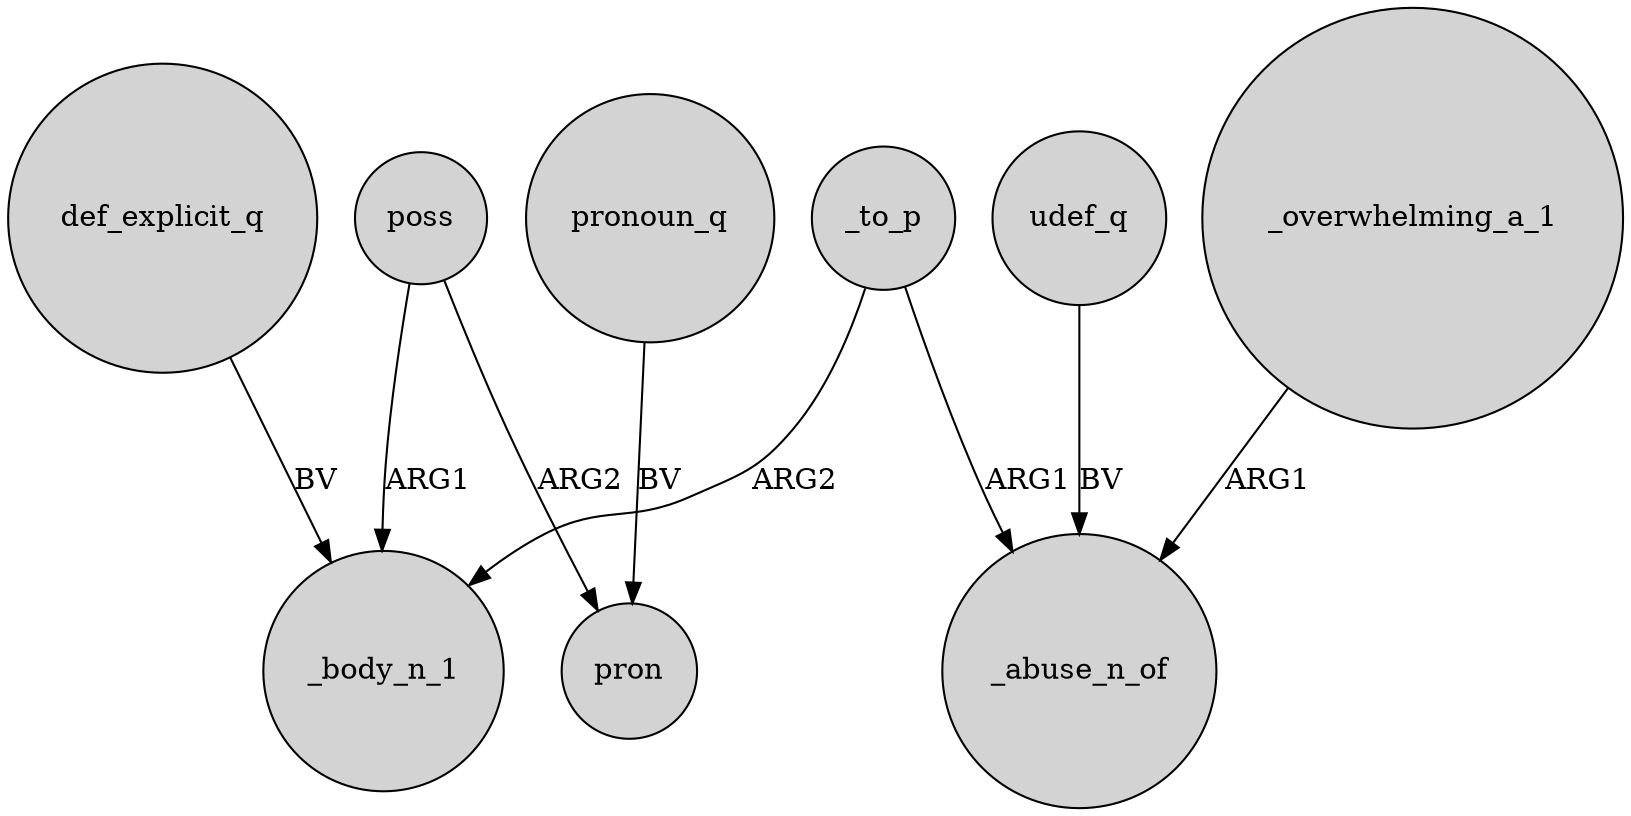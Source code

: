 digraph {
	node [shape=circle style=filled]
	poss -> _body_n_1 [label=ARG1]
	_to_p -> _abuse_n_of [label=ARG1]
	poss -> pron [label=ARG2]
	pronoun_q -> pron [label=BV]
	_overwhelming_a_1 -> _abuse_n_of [label=ARG1]
	def_explicit_q -> _body_n_1 [label=BV]
	_to_p -> _body_n_1 [label=ARG2]
	udef_q -> _abuse_n_of [label=BV]
}
